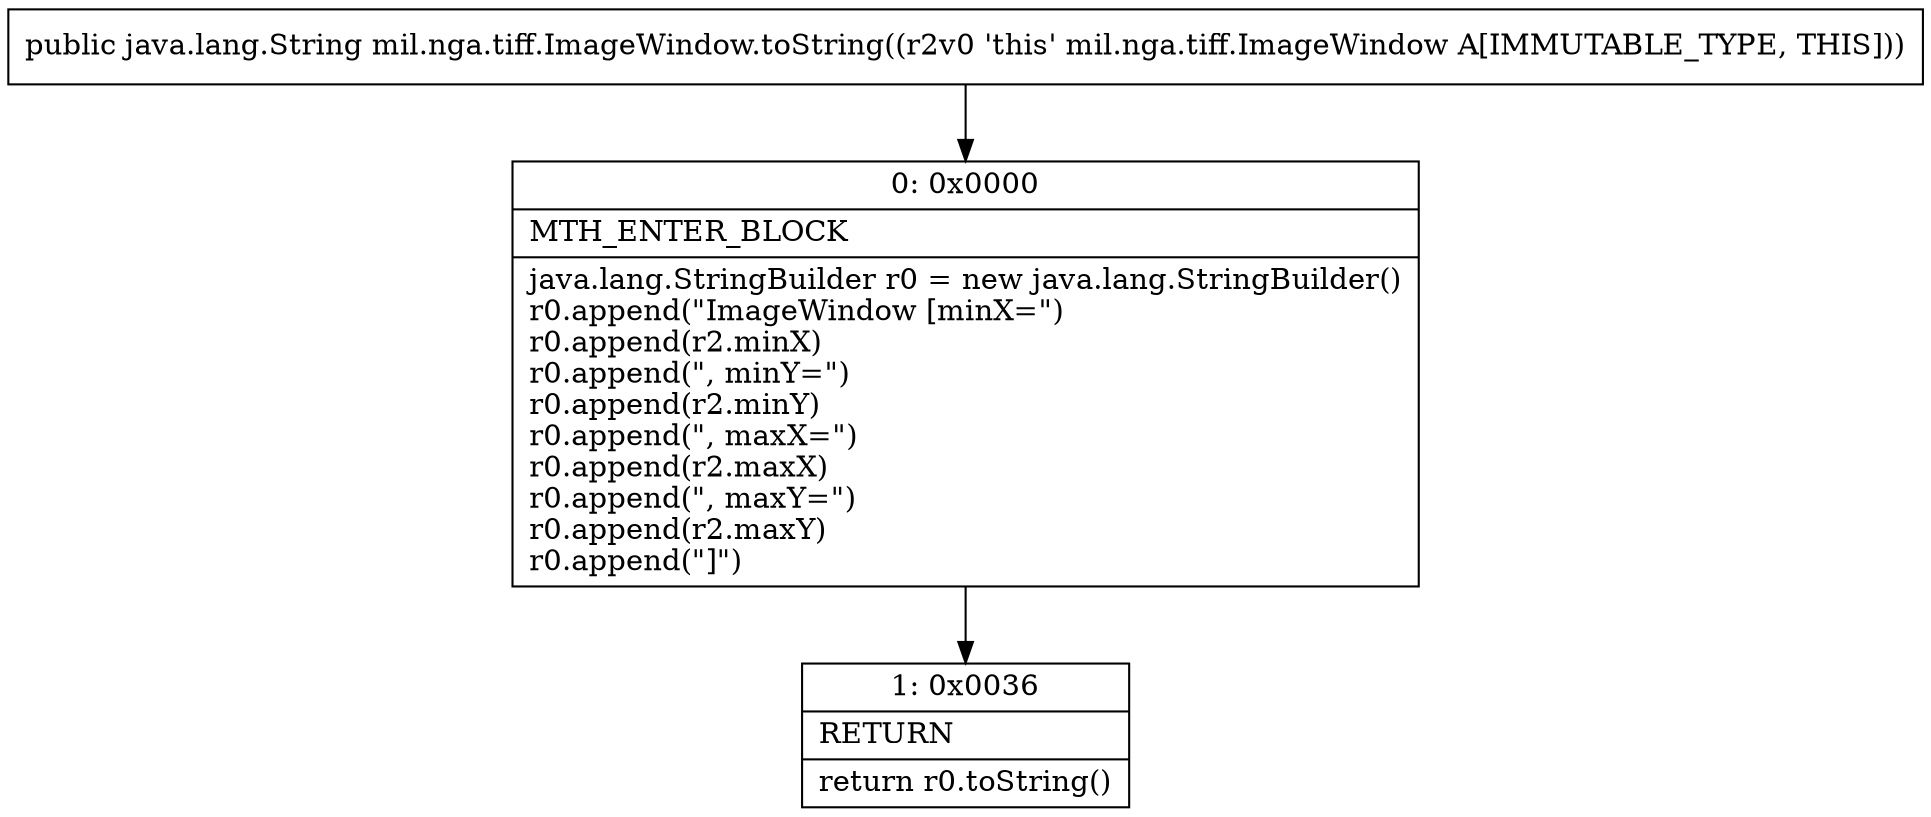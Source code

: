 digraph "CFG formil.nga.tiff.ImageWindow.toString()Ljava\/lang\/String;" {
Node_0 [shape=record,label="{0\:\ 0x0000|MTH_ENTER_BLOCK\l|java.lang.StringBuilder r0 = new java.lang.StringBuilder()\lr0.append(\"ImageWindow [minX=\")\lr0.append(r2.minX)\lr0.append(\", minY=\")\lr0.append(r2.minY)\lr0.append(\", maxX=\")\lr0.append(r2.maxX)\lr0.append(\", maxY=\")\lr0.append(r2.maxY)\lr0.append(\"]\")\l}"];
Node_1 [shape=record,label="{1\:\ 0x0036|RETURN\l|return r0.toString()\l}"];
MethodNode[shape=record,label="{public java.lang.String mil.nga.tiff.ImageWindow.toString((r2v0 'this' mil.nga.tiff.ImageWindow A[IMMUTABLE_TYPE, THIS])) }"];
MethodNode -> Node_0;
Node_0 -> Node_1;
}

